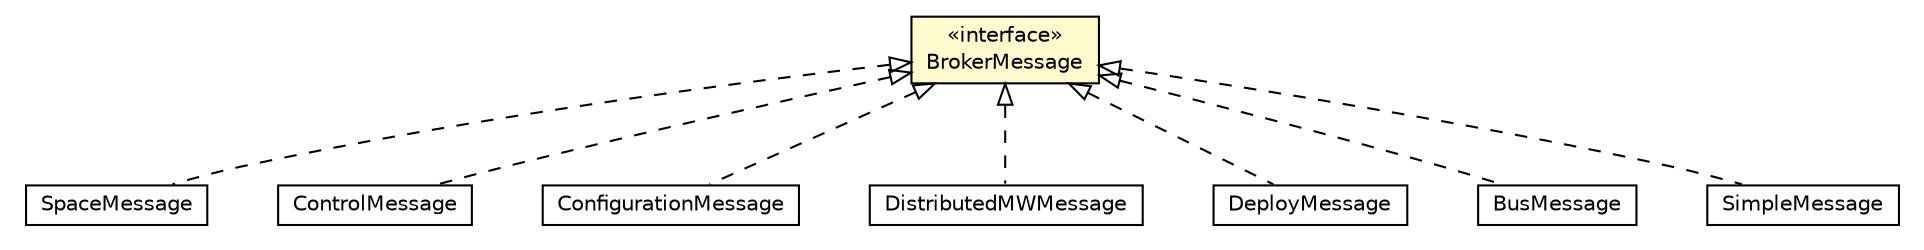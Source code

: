 #!/usr/local/bin/dot
#
# Class diagram 
# Generated by UMLGraph version R5_6-24-gf6e263 (http://www.umlgraph.org/)
#

digraph G {
	edge [fontname="Helvetica",fontsize=10,labelfontname="Helvetica",labelfontsize=10];
	node [fontname="Helvetica",fontsize=10,shape=plaintext];
	nodesep=0.25;
	ranksep=0.5;
	// org.universAAL.middleware.brokers.message.BrokerMessage
	c2506634 [label=<<table title="org.universAAL.middleware.brokers.message.BrokerMessage" border="0" cellborder="1" cellspacing="0" cellpadding="2" port="p" bgcolor="lemonChiffon" href="./BrokerMessage.html">
		<tr><td><table border="0" cellspacing="0" cellpadding="1">
<tr><td align="center" balign="center"> &#171;interface&#187; </td></tr>
<tr><td align="center" balign="center"> BrokerMessage </td></tr>
		</table></td></tr>
		</table>>, URL="./BrokerMessage.html", fontname="Helvetica", fontcolor="black", fontsize=10.0];
	// org.universAAL.middleware.brokers.message.space.SpaceMessage
	c2506636 [label=<<table title="org.universAAL.middleware.brokers.message.space.SpaceMessage" border="0" cellborder="1" cellspacing="0" cellpadding="2" port="p" href="./space/SpaceMessage.html">
		<tr><td><table border="0" cellspacing="0" cellpadding="1">
<tr><td align="center" balign="center"> SpaceMessage </td></tr>
		</table></td></tr>
		</table>>, URL="./space/SpaceMessage.html", fontname="Helvetica", fontcolor="black", fontsize=10.0];
	// org.universAAL.middleware.brokers.message.control.ControlMessage
	c2506639 [label=<<table title="org.universAAL.middleware.brokers.message.control.ControlMessage" border="0" cellborder="1" cellspacing="0" cellpadding="2" port="p" href="./control/ControlMessage.html">
		<tr><td><table border="0" cellspacing="0" cellpadding="1">
<tr><td align="center" balign="center"> ControlMessage </td></tr>
		</table></td></tr>
		</table>>, URL="./control/ControlMessage.html", fontname="Helvetica", fontcolor="black", fontsize=10.0];
	// org.universAAL.middleware.brokers.message.configuration.ConfigurationMessage
	c2506644 [label=<<table title="org.universAAL.middleware.brokers.message.configuration.ConfigurationMessage" border="0" cellborder="1" cellspacing="0" cellpadding="2" port="p" href="./configuration/ConfigurationMessage.html">
		<tr><td><table border="0" cellspacing="0" cellpadding="1">
<tr><td align="center" balign="center"> ConfigurationMessage </td></tr>
		</table></td></tr>
		</table>>, URL="./configuration/ConfigurationMessage.html", fontname="Helvetica", fontcolor="black", fontsize=10.0];
	// org.universAAL.middleware.brokers.message.distributedmw.DistributedMWMessage
	c2506646 [label=<<table title="org.universAAL.middleware.brokers.message.distributedmw.DistributedMWMessage" border="0" cellborder="1" cellspacing="0" cellpadding="2" port="p" href="./distributedmw/DistributedMWMessage.html">
		<tr><td><table border="0" cellspacing="0" cellpadding="1">
<tr><td align="center" balign="center"> DistributedMWMessage </td></tr>
		</table></td></tr>
		</table>>, URL="./distributedmw/DistributedMWMessage.html", fontname="Helvetica", fontcolor="black", fontsize=10.0];
	// org.universAAL.middleware.brokers.message.deploy.DeployMessage
	c2506651 [label=<<table title="org.universAAL.middleware.brokers.message.deploy.DeployMessage" border="0" cellborder="1" cellspacing="0" cellpadding="2" port="p" href="./deploy/DeployMessage.html">
		<tr><td><table border="0" cellspacing="0" cellpadding="1">
<tr><td align="center" balign="center"> DeployMessage </td></tr>
		</table></td></tr>
		</table>>, URL="./deploy/DeployMessage.html", fontname="Helvetica", fontcolor="black", fontsize=10.0];
	// org.universAAL.middleware.bus.msg.BusMessage
	c2506716 [label=<<table title="org.universAAL.middleware.bus.msg.BusMessage" border="0" cellborder="1" cellspacing="0" cellpadding="2" port="p" href="../../bus/msg/BusMessage.html">
		<tr><td><table border="0" cellspacing="0" cellpadding="1">
<tr><td align="center" balign="center"> BusMessage </td></tr>
		</table></td></tr>
		</table>>, URL="../../bus/msg/BusMessage.html", fontname="Helvetica", fontcolor="black", fontsize=10.0];
	// org.universAAL.middleware.broker.client.SimpleMessage
	c2508891 [label=<<table title="org.universAAL.middleware.broker.client.SimpleMessage" border="0" cellborder="1" cellspacing="0" cellpadding="2" port="p" href="../../broker/client/SimpleMessage.html">
		<tr><td><table border="0" cellspacing="0" cellpadding="1">
<tr><td align="center" balign="center"> SimpleMessage </td></tr>
		</table></td></tr>
		</table>>, URL="../../broker/client/SimpleMessage.html", fontname="Helvetica", fontcolor="black", fontsize=10.0];
	//org.universAAL.middleware.brokers.message.space.SpaceMessage implements org.universAAL.middleware.brokers.message.BrokerMessage
	c2506634:p -> c2506636:p [dir=back,arrowtail=empty,style=dashed];
	//org.universAAL.middleware.brokers.message.control.ControlMessage implements org.universAAL.middleware.brokers.message.BrokerMessage
	c2506634:p -> c2506639:p [dir=back,arrowtail=empty,style=dashed];
	//org.universAAL.middleware.brokers.message.configuration.ConfigurationMessage implements org.universAAL.middleware.brokers.message.BrokerMessage
	c2506634:p -> c2506644:p [dir=back,arrowtail=empty,style=dashed];
	//org.universAAL.middleware.brokers.message.distributedmw.DistributedMWMessage implements org.universAAL.middleware.brokers.message.BrokerMessage
	c2506634:p -> c2506646:p [dir=back,arrowtail=empty,style=dashed];
	//org.universAAL.middleware.brokers.message.deploy.DeployMessage implements org.universAAL.middleware.brokers.message.BrokerMessage
	c2506634:p -> c2506651:p [dir=back,arrowtail=empty,style=dashed];
	//org.universAAL.middleware.bus.msg.BusMessage implements org.universAAL.middleware.brokers.message.BrokerMessage
	c2506634:p -> c2506716:p [dir=back,arrowtail=empty,style=dashed];
	//org.universAAL.middleware.broker.client.SimpleMessage implements org.universAAL.middleware.brokers.message.BrokerMessage
	c2506634:p -> c2508891:p [dir=back,arrowtail=empty,style=dashed];
}

